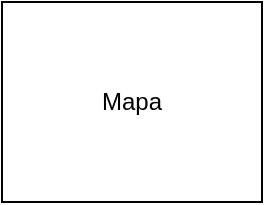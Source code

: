 <mxfile>
    <diagram name="Stránka-1" id="afo-A0Ev3Y6uchHurucy">
        <mxGraphModel dx="736" dy="487" grid="1" gridSize="10" guides="1" tooltips="1" connect="1" arrows="1" fold="1" page="1" pageScale="1" pageWidth="1169" pageHeight="827" math="0" shadow="0">
            <root>
                <mxCell id="0"/>
                <mxCell id="1" parent="0"/>
                <mxCell id="2" value="Mapa" style="rounded=0;whiteSpace=wrap;html=1;" vertex="1" parent="1">
                    <mxGeometry x="350" y="200" width="130" height="100" as="geometry"/>
                </mxCell>
            </root>
        </mxGraphModel>
    </diagram>
</mxfile>